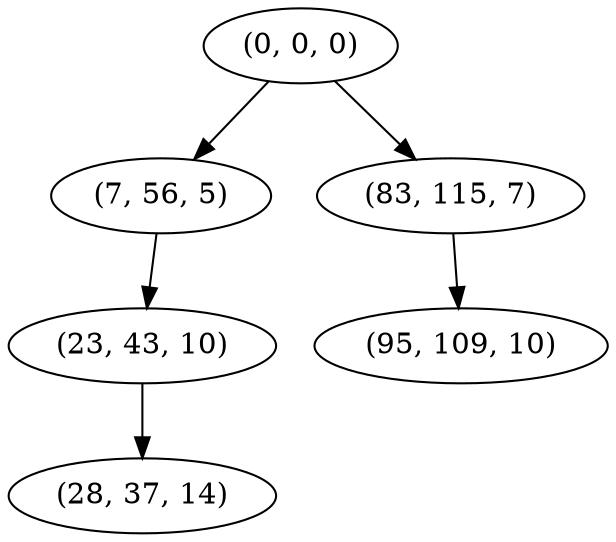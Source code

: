 digraph tree {
    "(0, 0, 0)";
    "(7, 56, 5)";
    "(23, 43, 10)";
    "(28, 37, 14)";
    "(83, 115, 7)";
    "(95, 109, 10)";
    "(0, 0, 0)" -> "(7, 56, 5)";
    "(0, 0, 0)" -> "(83, 115, 7)";
    "(7, 56, 5)" -> "(23, 43, 10)";
    "(23, 43, 10)" -> "(28, 37, 14)";
    "(83, 115, 7)" -> "(95, 109, 10)";
}
